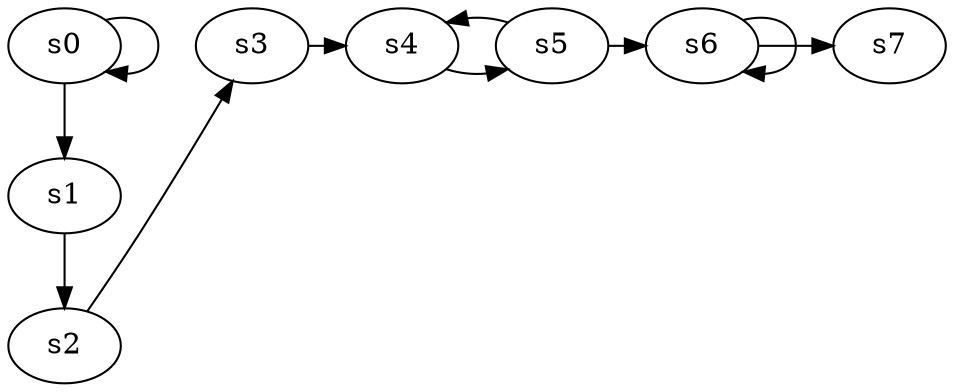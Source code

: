 digraph game_0061_chain_8 {
    s0 [name="s0", player=0];
    s1 [name="s1", player=1];
    s2 [name="s2", player=0];
    s3 [name="s3", player=1];
    s4 [name="s4", player=0];
    s5 [name="s5", player=1];
    s6 [name="s6", player=0];
    s7 [name="s7", player=1];

    s0 -> s1;
    s1 -> s2;
    s2 -> s3 [constraint="time % 2 == 1"];
    s3 -> s4 [constraint="time == 1 || time == 10 || time == 14 || time == 16 || time == 17"];
    s4 -> s5 [constraint="time == 12 || time == 19"];
    s5 -> s6 [constraint="time == 1 || time == 10 || time == 11 || time == 12"];
    s6 -> s7 [constraint="time % 4 == 0"];
    s0 -> s0 [constraint="time % 2 == 0"];
    s5 -> s4 [constraint="!(time % 3 == 0)"];
    s6 -> s6 [constraint="time % 3 == 0"];
}
